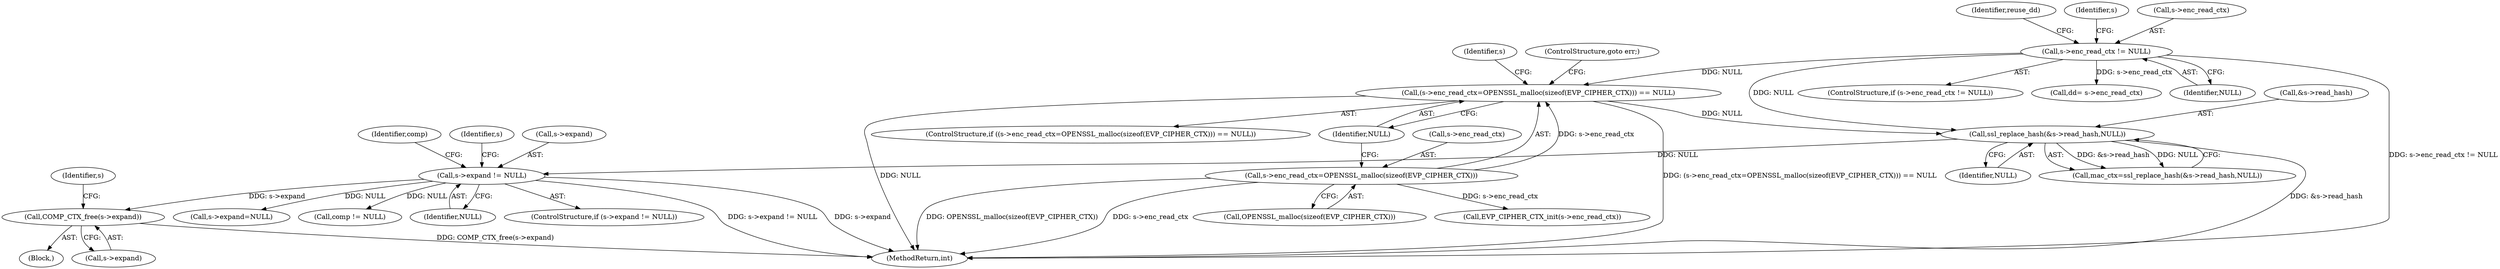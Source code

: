 digraph "0_openssl_34628967f1e65dc8f34e000f0f5518e21afbfc7b_0@API" {
"1000346" [label="(Call,COMP_CTX_free(s->expand))"];
"1000340" [label="(Call,s->expand != NULL)"];
"1000333" [label="(Call,ssl_replace_hash(&s->read_hash,NULL))"];
"1000311" [label="(Call,(s->enc_read_ctx=OPENSSL_malloc(sizeof(EVP_CIPHER_CTX))) == NULL)"];
"1000312" [label="(Call,s->enc_read_ctx=OPENSSL_malloc(sizeof(EVP_CIPHER_CTX)))"];
"1000301" [label="(Call,s->enc_read_ctx != NULL)"];
"1001068" [label="(MethodReturn,int)"];
"1000346" [label="(Call,COMP_CTX_free(s->expand))"];
"1000301" [label="(Call,s->enc_read_ctx != NULL)"];
"1000316" [label="(Call,OPENSSL_malloc(sizeof(EVP_CIPHER_CTX)))"];
"1000311" [label="(Call,(s->enc_read_ctx=OPENSSL_malloc(sizeof(EVP_CIPHER_CTX))) == NULL)"];
"1000300" [label="(ControlStructure,if (s->enc_read_ctx != NULL))"];
"1000345" [label="(Block,)"];
"1000357" [label="(Identifier,comp)"];
"1000310" [label="(ControlStructure,if ((s->enc_read_ctx=OPENSSL_malloc(sizeof(EVP_CIPHER_CTX))) == NULL))"];
"1000307" [label="(Identifier,reuse_dd)"];
"1000347" [label="(Call,s->expand)"];
"1000324" [label="(Identifier,s)"];
"1000322" [label="(Call,EVP_CIPHER_CTX_init(s->enc_read_ctx))"];
"1000314" [label="(Identifier,s)"];
"1000313" [label="(Call,s->enc_read_ctx)"];
"1000348" [label="(Identifier,s)"];
"1000344" [label="(Identifier,NULL)"];
"1000338" [label="(Identifier,NULL)"];
"1000352" [label="(Identifier,s)"];
"1000331" [label="(Call,mac_ctx=ssl_replace_hash(&s->read_hash,NULL))"];
"1000326" [label="(Call,dd= s->enc_read_ctx)"];
"1000339" [label="(ControlStructure,if (s->expand != NULL))"];
"1000334" [label="(Call,&s->read_hash)"];
"1000312" [label="(Call,s->enc_read_ctx=OPENSSL_malloc(sizeof(EVP_CIPHER_CTX)))"];
"1000302" [label="(Call,s->enc_read_ctx)"];
"1000340" [label="(Call,s->expand != NULL)"];
"1000341" [label="(Call,s->expand)"];
"1000350" [label="(Call,s->expand=NULL)"];
"1000305" [label="(Identifier,NULL)"];
"1000356" [label="(Call,comp != NULL)"];
"1000333" [label="(Call,ssl_replace_hash(&s->read_hash,NULL))"];
"1000320" [label="(ControlStructure,goto err;)"];
"1000319" [label="(Identifier,NULL)"];
"1000346" -> "1000345"  [label="AST: "];
"1000346" -> "1000347"  [label="CFG: "];
"1000347" -> "1000346"  [label="AST: "];
"1000352" -> "1000346"  [label="CFG: "];
"1000346" -> "1001068"  [label="DDG: COMP_CTX_free(s->expand)"];
"1000340" -> "1000346"  [label="DDG: s->expand"];
"1000340" -> "1000339"  [label="AST: "];
"1000340" -> "1000344"  [label="CFG: "];
"1000341" -> "1000340"  [label="AST: "];
"1000344" -> "1000340"  [label="AST: "];
"1000348" -> "1000340"  [label="CFG: "];
"1000357" -> "1000340"  [label="CFG: "];
"1000340" -> "1001068"  [label="DDG: s->expand != NULL"];
"1000340" -> "1001068"  [label="DDG: s->expand"];
"1000333" -> "1000340"  [label="DDG: NULL"];
"1000340" -> "1000350"  [label="DDG: NULL"];
"1000340" -> "1000356"  [label="DDG: NULL"];
"1000333" -> "1000331"  [label="AST: "];
"1000333" -> "1000338"  [label="CFG: "];
"1000334" -> "1000333"  [label="AST: "];
"1000338" -> "1000333"  [label="AST: "];
"1000331" -> "1000333"  [label="CFG: "];
"1000333" -> "1001068"  [label="DDG: &s->read_hash"];
"1000333" -> "1000331"  [label="DDG: &s->read_hash"];
"1000333" -> "1000331"  [label="DDG: NULL"];
"1000311" -> "1000333"  [label="DDG: NULL"];
"1000301" -> "1000333"  [label="DDG: NULL"];
"1000311" -> "1000310"  [label="AST: "];
"1000311" -> "1000319"  [label="CFG: "];
"1000312" -> "1000311"  [label="AST: "];
"1000319" -> "1000311"  [label="AST: "];
"1000320" -> "1000311"  [label="CFG: "];
"1000324" -> "1000311"  [label="CFG: "];
"1000311" -> "1001068"  [label="DDG: (s->enc_read_ctx=OPENSSL_malloc(sizeof(EVP_CIPHER_CTX))) == NULL"];
"1000311" -> "1001068"  [label="DDG: NULL"];
"1000312" -> "1000311"  [label="DDG: s->enc_read_ctx"];
"1000301" -> "1000311"  [label="DDG: NULL"];
"1000312" -> "1000316"  [label="CFG: "];
"1000313" -> "1000312"  [label="AST: "];
"1000316" -> "1000312"  [label="AST: "];
"1000319" -> "1000312"  [label="CFG: "];
"1000312" -> "1001068"  [label="DDG: OPENSSL_malloc(sizeof(EVP_CIPHER_CTX))"];
"1000312" -> "1001068"  [label="DDG: s->enc_read_ctx"];
"1000312" -> "1000322"  [label="DDG: s->enc_read_ctx"];
"1000301" -> "1000300"  [label="AST: "];
"1000301" -> "1000305"  [label="CFG: "];
"1000302" -> "1000301"  [label="AST: "];
"1000305" -> "1000301"  [label="AST: "];
"1000307" -> "1000301"  [label="CFG: "];
"1000314" -> "1000301"  [label="CFG: "];
"1000301" -> "1001068"  [label="DDG: s->enc_read_ctx != NULL"];
"1000301" -> "1000326"  [label="DDG: s->enc_read_ctx"];
}

